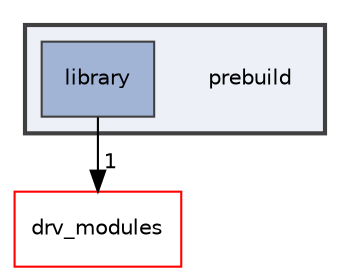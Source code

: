 digraph "prebuild"
{
 // INTERACTIVE_SVG=YES
 // LATEX_PDF_SIZE
  bgcolor="transparent";
  edge [fontname="Helvetica",fontsize="10",labelfontname="Helvetica",labelfontsize="10"];
  node [fontname="Helvetica",fontsize="10",shape=record];
  compound=true
  subgraph clusterdir_f6e9262795688d5cd1daee5088492cb3 {
    graph [ bgcolor="#edf0f7", pencolor="grey25", style="filled,bold,", label="", fontname="Helvetica", fontsize="10", URL="dir_f6e9262795688d5cd1daee5088492cb3.html"]
    dir_f6e9262795688d5cd1daee5088492cb3 [shape=plaintext, label="prebuild"];
  dir_eb4bcf5e119d463a0b01519d79d69502 [shape=box, label="library", style="filled,", fillcolor="#a2b4d6", color="grey25", URL="dir_eb4bcf5e119d463a0b01519d79d69502.html"];
  }
  dir_3f8e3e5cc57197a86ac156d9cb931dab [shape=box, label="drv_modules", style="", fillcolor="#edf0f7", color="red", URL="dir_3f8e3e5cc57197a86ac156d9cb931dab.html"];
  dir_eb4bcf5e119d463a0b01519d79d69502->dir_3f8e3e5cc57197a86ac156d9cb931dab [headlabel="1", labeldistance=1.5 headhref="dir_000040_000015.html"];
}
